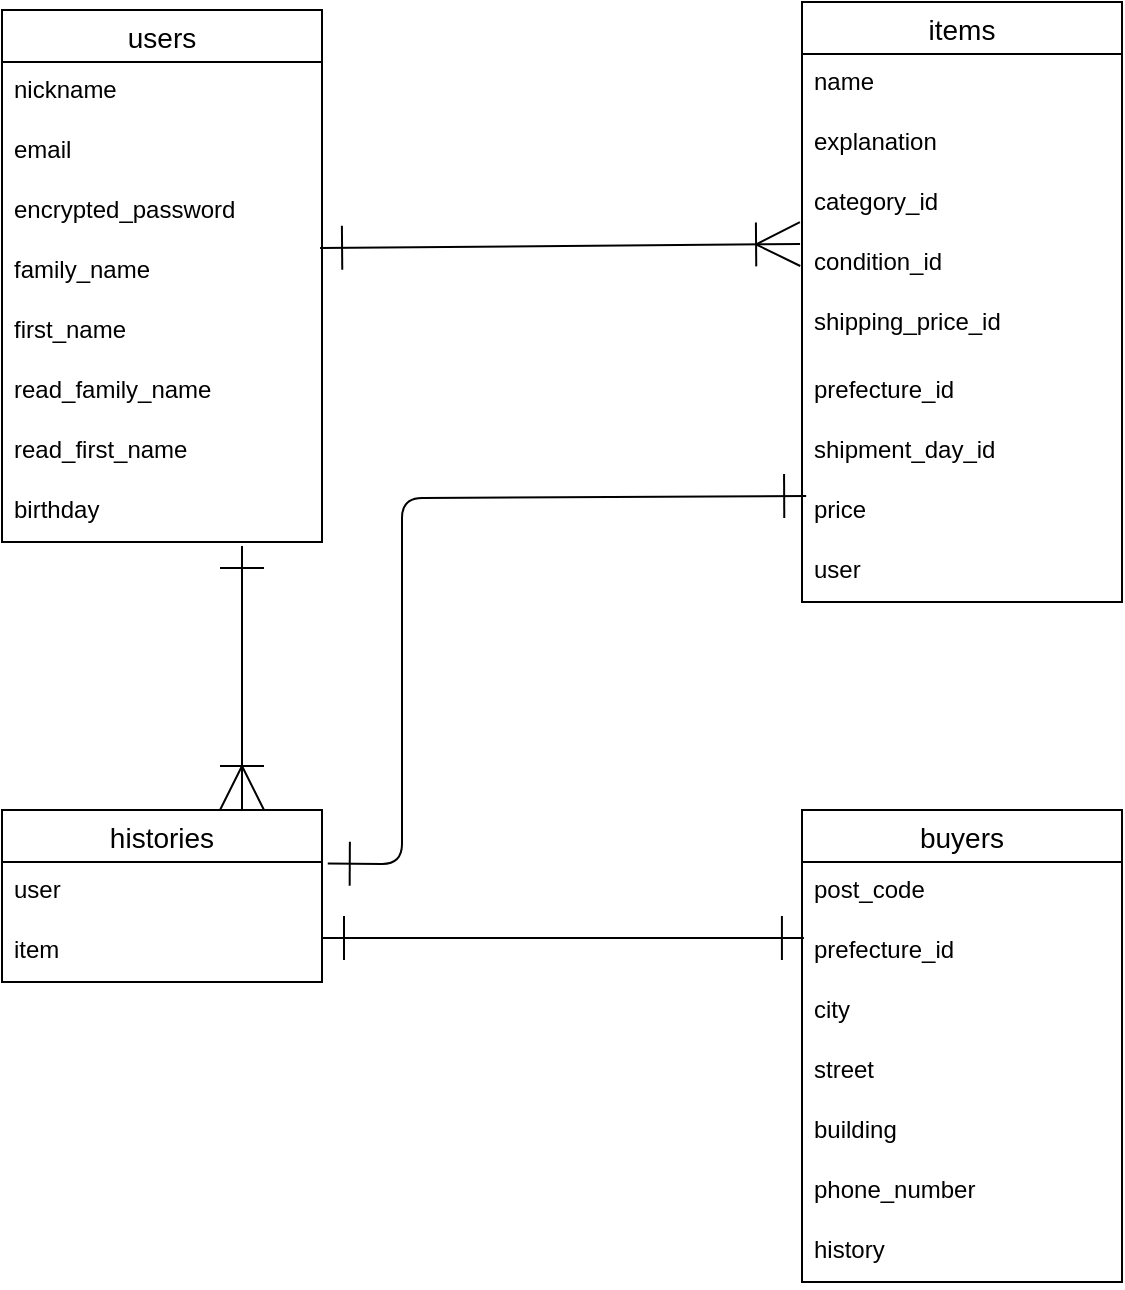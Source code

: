 <mxfile>
    <diagram id="3nuPZDuHcH0399a-2Pfd" name="ページ1">
        <mxGraphModel dx="1066" dy="787" grid="1" gridSize="10" guides="1" tooltips="1" connect="1" arrows="1" fold="1" page="1" pageScale="1" pageWidth="827" pageHeight="1169" math="0" shadow="0">
            <root>
                <mxCell id="0"/>
                <mxCell id="1" parent="0"/>
                <mxCell id="lNCasj2mK89Bv8E5Dec7-1" value="users" style="swimlane;fontStyle=0;childLayout=stackLayout;horizontal=1;startSize=26;horizontalStack=0;resizeParent=1;resizeParentMax=0;resizeLast=0;collapsible=1;marginBottom=0;align=center;fontSize=14;" vertex="1" parent="1">
                    <mxGeometry x="40" y="82" width="160" height="266" as="geometry"/>
                </mxCell>
                <mxCell id="lNCasj2mK89Bv8E5Dec7-2" value="nickname " style="text;strokeColor=none;fillColor=none;spacingLeft=4;spacingRight=4;overflow=hidden;rotatable=0;points=[[0,0.5],[1,0.5]];portConstraint=eastwest;fontSize=12;" vertex="1" parent="lNCasj2mK89Bv8E5Dec7-1">
                    <mxGeometry y="26" width="160" height="30" as="geometry"/>
                </mxCell>
                <mxCell id="lNCasj2mK89Bv8E5Dec7-3" value="email" style="text;strokeColor=none;fillColor=none;spacingLeft=4;spacingRight=4;overflow=hidden;rotatable=0;points=[[0,0.5],[1,0.5]];portConstraint=eastwest;fontSize=12;" vertex="1" parent="lNCasj2mK89Bv8E5Dec7-1">
                    <mxGeometry y="56" width="160" height="30" as="geometry"/>
                </mxCell>
                <mxCell id="lNCasj2mK89Bv8E5Dec7-4" value="encrypted_password" style="text;strokeColor=none;fillColor=none;spacingLeft=4;spacingRight=4;overflow=hidden;rotatable=0;points=[[0,0.5],[1,0.5]];portConstraint=eastwest;fontSize=12;" vertex="1" parent="lNCasj2mK89Bv8E5Dec7-1">
                    <mxGeometry y="86" width="160" height="30" as="geometry"/>
                </mxCell>
                <mxCell id="lNCasj2mK89Bv8E5Dec7-34" value="family_name" style="text;strokeColor=none;fillColor=none;spacingLeft=4;spacingRight=4;overflow=hidden;rotatable=0;points=[[0,0.5],[1,0.5]];portConstraint=eastwest;fontSize=12;" vertex="1" parent="lNCasj2mK89Bv8E5Dec7-1">
                    <mxGeometry y="116" width="160" height="30" as="geometry"/>
                </mxCell>
                <mxCell id="lNCasj2mK89Bv8E5Dec7-32" value="first_name" style="text;strokeColor=none;fillColor=none;spacingLeft=4;spacingRight=4;overflow=hidden;rotatable=0;points=[[0,0.5],[1,0.5]];portConstraint=eastwest;fontSize=12;" vertex="1" parent="lNCasj2mK89Bv8E5Dec7-1">
                    <mxGeometry y="146" width="160" height="30" as="geometry"/>
                </mxCell>
                <mxCell id="lNCasj2mK89Bv8E5Dec7-28" value="read_family_name" style="text;strokeColor=none;fillColor=none;spacingLeft=4;spacingRight=4;overflow=hidden;rotatable=0;points=[[0,0.5],[1,0.5]];portConstraint=eastwest;fontSize=12;" vertex="1" parent="lNCasj2mK89Bv8E5Dec7-1">
                    <mxGeometry y="176" width="160" height="30" as="geometry"/>
                </mxCell>
                <mxCell id="lNCasj2mK89Bv8E5Dec7-30" value="read_first_name" style="text;strokeColor=none;fillColor=none;spacingLeft=4;spacingRight=4;overflow=hidden;rotatable=0;points=[[0,0.5],[1,0.5]];portConstraint=eastwest;fontSize=12;" vertex="1" parent="lNCasj2mK89Bv8E5Dec7-1">
                    <mxGeometry y="206" width="160" height="30" as="geometry"/>
                </mxCell>
                <mxCell id="lNCasj2mK89Bv8E5Dec7-29" value="birthday" style="text;strokeColor=none;fillColor=none;spacingLeft=4;spacingRight=4;overflow=hidden;rotatable=0;points=[[0,0.5],[1,0.5]];portConstraint=eastwest;fontSize=12;" vertex="1" parent="lNCasj2mK89Bv8E5Dec7-1">
                    <mxGeometry y="236" width="160" height="30" as="geometry"/>
                </mxCell>
                <mxCell id="lNCasj2mK89Bv8E5Dec7-5" value="items" style="swimlane;fontStyle=0;childLayout=stackLayout;horizontal=1;startSize=26;horizontalStack=0;resizeParent=1;resizeParentMax=0;resizeLast=0;collapsible=1;marginBottom=0;align=center;fontSize=14;" vertex="1" parent="1">
                    <mxGeometry x="440" y="78" width="160" height="300" as="geometry"/>
                </mxCell>
                <mxCell id="lNCasj2mK89Bv8E5Dec7-7" value="name" style="text;strokeColor=none;fillColor=none;spacingLeft=4;spacingRight=4;overflow=hidden;rotatable=0;points=[[0,0.5],[1,0.5]];portConstraint=eastwest;fontSize=12;" vertex="1" parent="lNCasj2mK89Bv8E5Dec7-5">
                    <mxGeometry y="26" width="160" height="30" as="geometry"/>
                </mxCell>
                <mxCell id="lNCasj2mK89Bv8E5Dec7-8" value="explanation" style="text;strokeColor=none;fillColor=none;spacingLeft=4;spacingRight=4;overflow=hidden;rotatable=0;points=[[0,0.5],[1,0.5]];portConstraint=eastwest;fontSize=12;" vertex="1" parent="lNCasj2mK89Bv8E5Dec7-5">
                    <mxGeometry y="56" width="160" height="30" as="geometry"/>
                </mxCell>
                <mxCell id="lNCasj2mK89Bv8E5Dec7-10" value="category_id" style="text;strokeColor=none;fillColor=none;spacingLeft=4;spacingRight=4;overflow=hidden;rotatable=0;points=[[0,0.5],[1,0.5]];portConstraint=eastwest;fontSize=12;" vertex="1" parent="lNCasj2mK89Bv8E5Dec7-5">
                    <mxGeometry y="86" width="160" height="30" as="geometry"/>
                </mxCell>
                <mxCell id="lNCasj2mK89Bv8E5Dec7-11" value="condition_id" style="text;strokeColor=none;fillColor=none;spacingLeft=4;spacingRight=4;overflow=hidden;rotatable=0;points=[[0,0.5],[1,0.5]];portConstraint=eastwest;fontSize=12;" vertex="1" parent="lNCasj2mK89Bv8E5Dec7-5">
                    <mxGeometry y="116" width="160" height="30" as="geometry"/>
                </mxCell>
                <mxCell id="lNCasj2mK89Bv8E5Dec7-12" value="shipping_price_id" style="text;strokeColor=none;fillColor=none;spacingLeft=4;spacingRight=4;overflow=hidden;rotatable=0;points=[[0,0.5],[1,0.5]];portConstraint=eastwest;fontSize=12;" vertex="1" parent="lNCasj2mK89Bv8E5Dec7-5">
                    <mxGeometry y="146" width="160" height="34" as="geometry"/>
                </mxCell>
                <mxCell id="lNCasj2mK89Bv8E5Dec7-36" value="prefecture_id" style="text;strokeColor=none;fillColor=none;spacingLeft=4;spacingRight=4;overflow=hidden;rotatable=0;points=[[0,0.5],[1,0.5]];portConstraint=eastwest;fontSize=12;" vertex="1" parent="lNCasj2mK89Bv8E5Dec7-5">
                    <mxGeometry y="180" width="160" height="30" as="geometry"/>
                </mxCell>
                <mxCell id="lNCasj2mK89Bv8E5Dec7-37" value="shipment_day_id" style="text;strokeColor=none;fillColor=none;spacingLeft=4;spacingRight=4;overflow=hidden;rotatable=0;points=[[0,0.5],[1,0.5]];portConstraint=eastwest;fontSize=12;" vertex="1" parent="lNCasj2mK89Bv8E5Dec7-5">
                    <mxGeometry y="210" width="160" height="30" as="geometry"/>
                </mxCell>
                <mxCell id="lNCasj2mK89Bv8E5Dec7-38" value="price" style="text;strokeColor=none;fillColor=none;spacingLeft=4;spacingRight=4;overflow=hidden;rotatable=0;points=[[0,0.5],[1,0.5]];portConstraint=eastwest;fontSize=12;" vertex="1" parent="lNCasj2mK89Bv8E5Dec7-5">
                    <mxGeometry y="240" width="160" height="30" as="geometry"/>
                </mxCell>
                <mxCell id="lNCasj2mK89Bv8E5Dec7-61" value="user" style="text;strokeColor=none;fillColor=none;spacingLeft=4;spacingRight=4;overflow=hidden;rotatable=0;points=[[0,0.5],[1,0.5]];portConstraint=eastwest;fontSize=12;" vertex="1" parent="lNCasj2mK89Bv8E5Dec7-5">
                    <mxGeometry y="270" width="160" height="30" as="geometry"/>
                </mxCell>
                <mxCell id="lNCasj2mK89Bv8E5Dec7-58" style="edgeStyle=none;html=1;exitX=0.75;exitY=0;exitDx=0;exitDy=0;startArrow=ERoneToMany;startFill=0;endArrow=ERone;endFill=0;startSize=20;endSize=20;" edge="1" parent="1" source="lNCasj2mK89Bv8E5Dec7-13">
                    <mxGeometry relative="1" as="geometry">
                        <mxPoint x="160" y="350" as="targetPoint"/>
                    </mxGeometry>
                </mxCell>
                <mxCell id="lNCasj2mK89Bv8E5Dec7-13" value="histories" style="swimlane;fontStyle=0;childLayout=stackLayout;horizontal=1;startSize=26;horizontalStack=0;resizeParent=1;resizeParentMax=0;resizeLast=0;collapsible=1;marginBottom=0;align=center;fontSize=14;" vertex="1" parent="1">
                    <mxGeometry x="40" y="482" width="160" height="86" as="geometry"/>
                </mxCell>
                <mxCell id="lNCasj2mK89Bv8E5Dec7-14" value="user" style="text;strokeColor=none;fillColor=none;spacingLeft=4;spacingRight=4;overflow=hidden;rotatable=0;points=[[0,0.5],[1,0.5]];portConstraint=eastwest;fontSize=12;" vertex="1" parent="lNCasj2mK89Bv8E5Dec7-13">
                    <mxGeometry y="26" width="160" height="30" as="geometry"/>
                </mxCell>
                <mxCell id="lNCasj2mK89Bv8E5Dec7-15" value="item&#10;" style="text;strokeColor=none;fillColor=none;spacingLeft=4;spacingRight=4;overflow=hidden;rotatable=0;points=[[0,0.5],[1,0.5]];portConstraint=eastwest;fontSize=12;" vertex="1" parent="lNCasj2mK89Bv8E5Dec7-13">
                    <mxGeometry y="56" width="160" height="30" as="geometry"/>
                </mxCell>
                <mxCell id="lNCasj2mK89Bv8E5Dec7-39" value="buyers" style="swimlane;fontStyle=0;childLayout=stackLayout;horizontal=1;startSize=26;horizontalStack=0;resizeParent=1;resizeParentMax=0;resizeLast=0;collapsible=1;marginBottom=0;align=center;fontSize=14;" vertex="1" parent="1">
                    <mxGeometry x="440" y="482" width="160" height="236" as="geometry"/>
                </mxCell>
                <mxCell id="lNCasj2mK89Bv8E5Dec7-40" value="post_code" style="text;strokeColor=none;fillColor=none;spacingLeft=4;spacingRight=4;overflow=hidden;rotatable=0;points=[[0,0.5],[1,0.5]];portConstraint=eastwest;fontSize=12;" vertex="1" parent="lNCasj2mK89Bv8E5Dec7-39">
                    <mxGeometry y="26" width="160" height="30" as="geometry"/>
                </mxCell>
                <mxCell id="lNCasj2mK89Bv8E5Dec7-41" value="prefecture_id" style="text;strokeColor=none;fillColor=none;spacingLeft=4;spacingRight=4;overflow=hidden;rotatable=0;points=[[0,0.5],[1,0.5]];portConstraint=eastwest;fontSize=12;" vertex="1" parent="lNCasj2mK89Bv8E5Dec7-39">
                    <mxGeometry y="56" width="160" height="30" as="geometry"/>
                </mxCell>
                <mxCell id="lNCasj2mK89Bv8E5Dec7-44" value="city" style="text;strokeColor=none;fillColor=none;spacingLeft=4;spacingRight=4;overflow=hidden;rotatable=0;points=[[0,0.5],[1,0.5]];portConstraint=eastwest;fontSize=12;" vertex="1" parent="lNCasj2mK89Bv8E5Dec7-39">
                    <mxGeometry y="86" width="160" height="30" as="geometry"/>
                </mxCell>
                <mxCell id="lNCasj2mK89Bv8E5Dec7-42" value="street" style="text;strokeColor=none;fillColor=none;spacingLeft=4;spacingRight=4;overflow=hidden;rotatable=0;points=[[0,0.5],[1,0.5]];portConstraint=eastwest;fontSize=12;" vertex="1" parent="lNCasj2mK89Bv8E5Dec7-39">
                    <mxGeometry y="116" width="160" height="30" as="geometry"/>
                </mxCell>
                <mxCell id="lNCasj2mK89Bv8E5Dec7-45" value="building" style="text;strokeColor=none;fillColor=none;spacingLeft=4;spacingRight=4;overflow=hidden;rotatable=0;points=[[0,0.5],[1,0.5]];portConstraint=eastwest;fontSize=12;" vertex="1" parent="lNCasj2mK89Bv8E5Dec7-39">
                    <mxGeometry y="146" width="160" height="30" as="geometry"/>
                </mxCell>
                <mxCell id="lNCasj2mK89Bv8E5Dec7-46" value="phone_number" style="text;strokeColor=none;fillColor=none;spacingLeft=4;spacingRight=4;overflow=hidden;rotatable=0;points=[[0,0.5],[1,0.5]];portConstraint=eastwest;fontSize=12;" vertex="1" parent="lNCasj2mK89Bv8E5Dec7-39">
                    <mxGeometry y="176" width="160" height="30" as="geometry"/>
                </mxCell>
                <mxCell id="lNCasj2mK89Bv8E5Dec7-67" value="history" style="text;strokeColor=none;fillColor=none;spacingLeft=4;spacingRight=4;overflow=hidden;rotatable=0;points=[[0,0.5],[1,0.5]];portConstraint=eastwest;fontSize=12;" vertex="1" parent="lNCasj2mK89Bv8E5Dec7-39">
                    <mxGeometry y="206" width="160" height="30" as="geometry"/>
                </mxCell>
                <mxCell id="lNCasj2mK89Bv8E5Dec7-51" style="edgeStyle=none;html=1;exitX=-0.006;exitY=1.167;exitDx=0;exitDy=0;entryX=0.994;entryY=0.1;entryDx=0;entryDy=0;startArrow=ERoneToMany;startFill=0;endSize=20;endArrow=ERone;endFill=0;startSize=20;entryPerimeter=0;exitPerimeter=0;" edge="1" parent="1" source="lNCasj2mK89Bv8E5Dec7-10">
                    <mxGeometry relative="1" as="geometry">
                        <mxPoint x="199.04" y="201" as="targetPoint"/>
                    </mxGeometry>
                </mxCell>
                <mxCell id="lNCasj2mK89Bv8E5Dec7-53" style="edgeStyle=none;html=1;exitX=0.006;exitY=0.267;exitDx=0;exitDy=0;startArrow=ERone;startFill=0;endArrow=ERone;endFill=0;startSize=20;endSize=20;exitPerimeter=0;" edge="1" parent="1" source="lNCasj2mK89Bv8E5Dec7-41">
                    <mxGeometry relative="1" as="geometry">
                        <mxPoint x="200" y="546" as="targetPoint"/>
                    </mxGeometry>
                </mxCell>
                <mxCell id="lNCasj2mK89Bv8E5Dec7-59" style="edgeStyle=none;html=1;entryX=0.013;entryY=0.233;entryDx=0;entryDy=0;entryPerimeter=0;startArrow=ERone;startFill=0;endArrow=ERone;endFill=0;startSize=20;endSize=20;exitX=1.018;exitY=0.027;exitDx=0;exitDy=0;exitPerimeter=0;" edge="1" parent="1" source="lNCasj2mK89Bv8E5Dec7-14" target="lNCasj2mK89Bv8E5Dec7-38">
                    <mxGeometry relative="1" as="geometry">
                        <mxPoint x="200" y="523" as="sourcePoint"/>
                        <Array as="points">
                            <mxPoint x="240" y="509"/>
                            <mxPoint x="240" y="326"/>
                        </Array>
                    </mxGeometry>
                </mxCell>
            </root>
        </mxGraphModel>
    </diagram>
    <diagram id="AW3B7s-zPMl-adlUWQpS" name="ページ2">
        <mxGraphModel dx="682" dy="571" grid="1" gridSize="10" guides="1" tooltips="1" connect="1" arrows="1" fold="1" page="1" pageScale="1" pageWidth="827" pageHeight="1169" math="0" shadow="0">
            <root>
                <mxCell id="0"/>
                <mxCell id="1" parent="0"/>
            </root>
        </mxGraphModel>
    </diagram>
</mxfile>